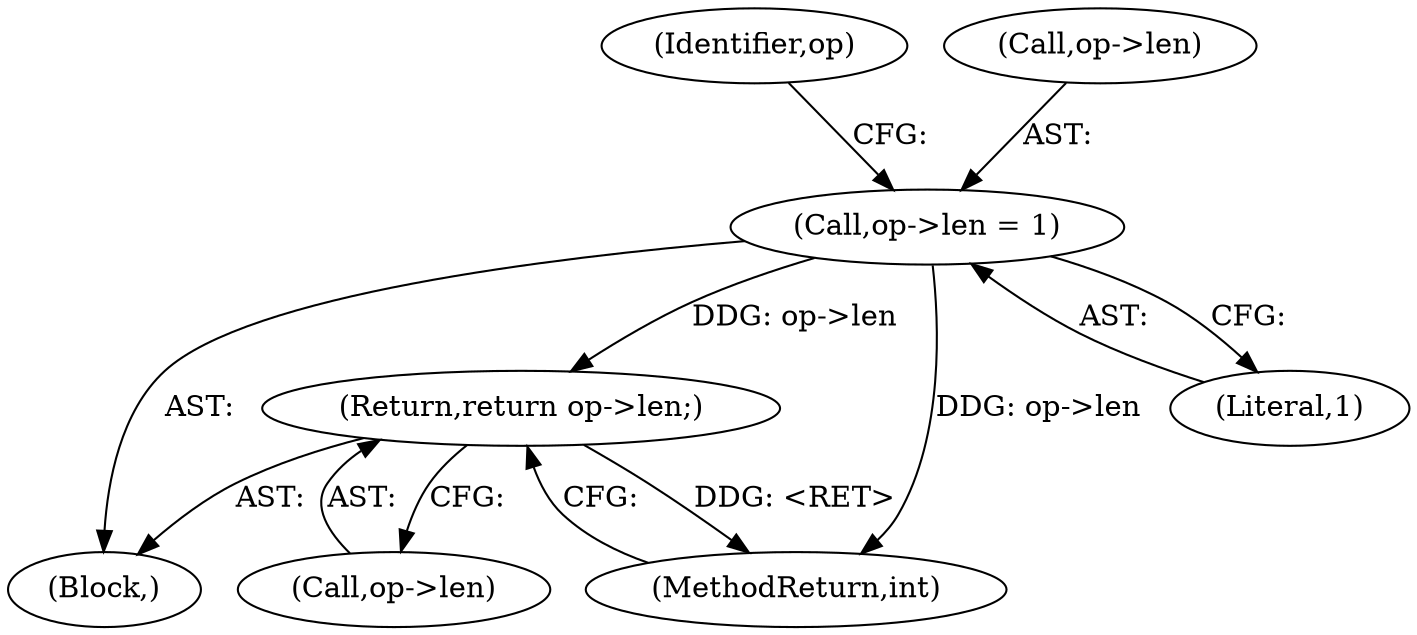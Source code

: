 digraph "0_radare2_52b1526443c1f433087928291d1c3d37a5600515@pointer" {
"1001058" [label="(Call,op->len = 1)"];
"1001069" [label="(Return,return op->len;)"];
"1000104" [label="(Block,)"];
"1001065" [label="(Identifier,op)"];
"1001058" [label="(Call,op->len = 1)"];
"1001069" [label="(Return,return op->len;)"];
"1001073" [label="(MethodReturn,int)"];
"1001062" [label="(Literal,1)"];
"1001070" [label="(Call,op->len)"];
"1001059" [label="(Call,op->len)"];
"1001058" -> "1000104"  [label="AST: "];
"1001058" -> "1001062"  [label="CFG: "];
"1001059" -> "1001058"  [label="AST: "];
"1001062" -> "1001058"  [label="AST: "];
"1001065" -> "1001058"  [label="CFG: "];
"1001058" -> "1001073"  [label="DDG: op->len"];
"1001058" -> "1001069"  [label="DDG: op->len"];
"1001069" -> "1000104"  [label="AST: "];
"1001069" -> "1001070"  [label="CFG: "];
"1001070" -> "1001069"  [label="AST: "];
"1001073" -> "1001069"  [label="CFG: "];
"1001069" -> "1001073"  [label="DDG: <RET>"];
}
